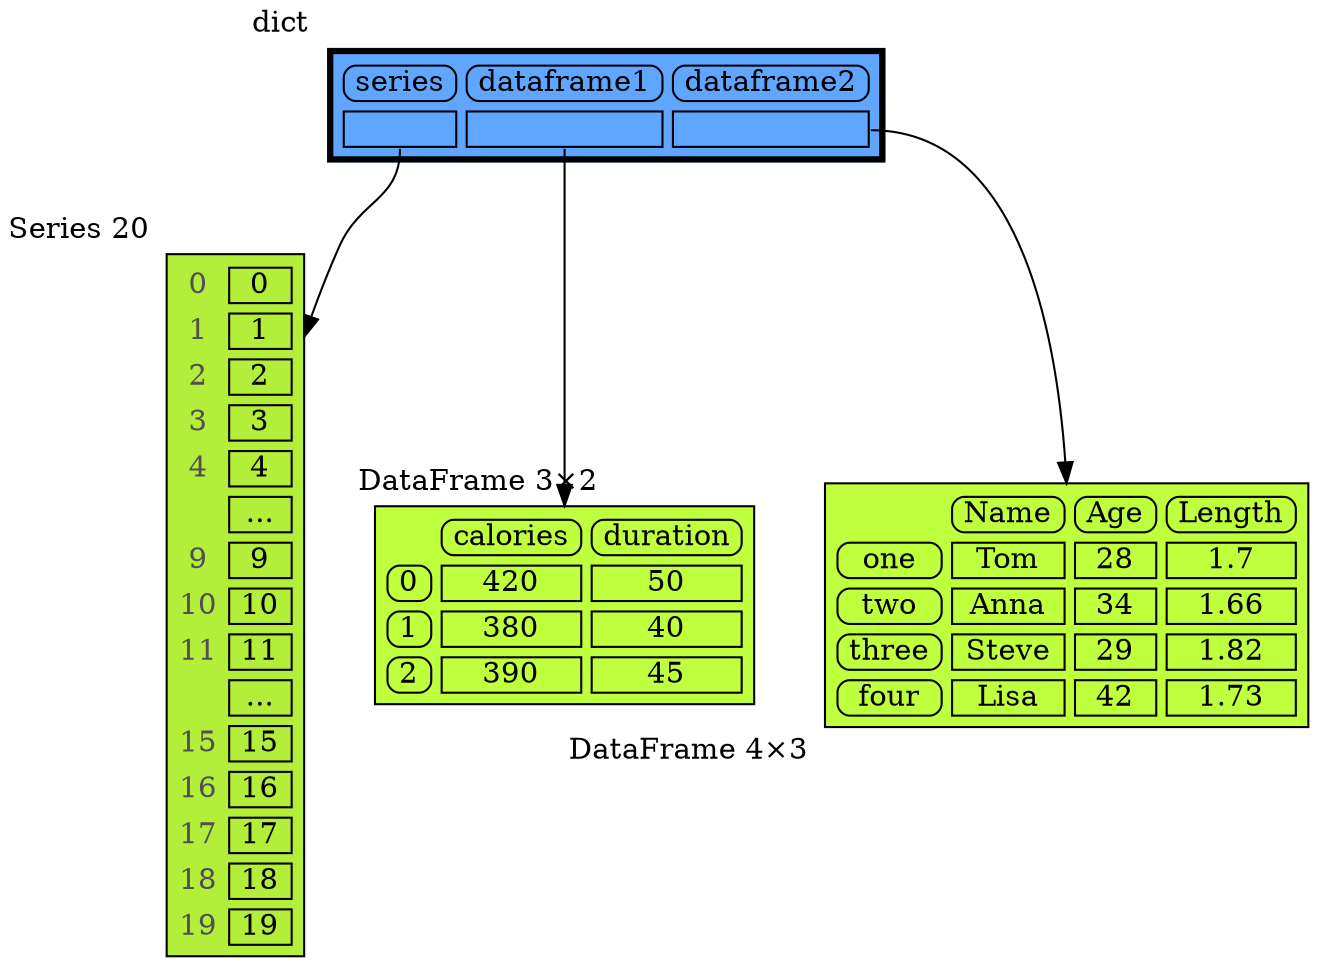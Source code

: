 digraph memory_graph {
	node [shape=plaintext]
	node123445393832416 [label=<
<TABLE BORDER="1" CELLBORDER="1" CELLSPACING="5" CELLPADDING="0" BGCOLOR="olivedrab2" PORT="table">
    <TR><TD BORDER="0"><font color="#505050">0</font></TD><TD BORDER="1"> 0 </TD></TR>
    <TR><TD BORDER="0"><font color="#505050">1</font></TD><TD BORDER="1"> 1 </TD></TR>
    <TR><TD BORDER="0"><font color="#505050">2</font></TD><TD BORDER="1"> 2 </TD></TR>
    <TR><TD BORDER="0"><font color="#505050">3</font></TD><TD BORDER="1"> 3 </TD></TR>
    <TR><TD BORDER="0"><font color="#505050">4</font></TD><TD BORDER="1"> 4 </TD></TR>
    <TR><TD BORDER="0">  </TD><TD BORDER="1" >...</TD></TR>
    <TR><TD BORDER="0"><font color="#505050">9</font></TD><TD BORDER="1"> 9 </TD></TR>
    <TR><TD BORDER="0"><font color="#505050">10</font></TD><TD BORDER="1"> 10 </TD></TR>
    <TR><TD BORDER="0"><font color="#505050">11</font></TD><TD BORDER="1"> 11 </TD></TR>
    <TR><TD BORDER="0">  </TD><TD BORDER="1" >...</TD></TR>
    <TR><TD BORDER="0"><font color="#505050">15</font></TD><TD BORDER="1"> 15 </TD></TR>
    <TR><TD BORDER="0"><font color="#505050">16</font></TD><TD BORDER="1"> 16 </TD></TR>
    <TR><TD BORDER="0"><font color="#505050">17</font></TD><TD BORDER="1"> 17 </TD></TR>
    <TR><TD BORDER="0"><font color="#505050">18</font></TD><TD BORDER="1"> 18 </TD></TR>
    <TR><TD BORDER="0"><font color="#505050">19</font></TD><TD BORDER="1"> 19 </TD></TR>
</TABLE>
> xlabel="Series 20"]
	node123445177198800 [label=<
<TABLE BORDER="1" CELLBORDER="1" CELLSPACING="5" CELLPADDING="0" BGCOLOR="olivedrab1" PORT="table">
    <TR><TD BORDER="0">  </TD><TD BORDER="1" STYLE="ROUNDED"> calories </TD><TD BORDER="1" STYLE="ROUNDED"> duration </TD></TR>
    <TR><TD BORDER="1" STYLE="ROUNDED"> 0 </TD><TD BORDER="1"> 420 </TD><TD BORDER="1"> 50 </TD></TR>
    <TR><TD BORDER="1" STYLE="ROUNDED"> 1 </TD><TD BORDER="1"> 380 </TD><TD BORDER="1"> 40 </TD></TR>
    <TR><TD BORDER="1" STYLE="ROUNDED"> 2 </TD><TD BORDER="1"> 390 </TD><TD BORDER="1"> 45 </TD></TR>
</TABLE>
> xlabel="DataFrame 3⨯2"]
	node123445343549152 [label=<
<TABLE BORDER="1" CELLBORDER="1" CELLSPACING="5" CELLPADDING="0" BGCOLOR="olivedrab1" PORT="table">
    <TR><TD BORDER="0">  </TD><TD BORDER="1" STYLE="ROUNDED"> Name </TD><TD BORDER="1" STYLE="ROUNDED"> Age </TD><TD BORDER="1" STYLE="ROUNDED"> Length </TD></TR>
    <TR><TD BORDER="1" STYLE="ROUNDED"> one </TD><TD BORDER="1"> Tom </TD><TD BORDER="1"> 28 </TD><TD BORDER="1"> 1.7 </TD></TR>
    <TR><TD BORDER="1" STYLE="ROUNDED"> two </TD><TD BORDER="1"> Anna </TD><TD BORDER="1"> 34 </TD><TD BORDER="1"> 1.66 </TD></TR>
    <TR><TD BORDER="1" STYLE="ROUNDED"> three </TD><TD BORDER="1"> Steve </TD><TD BORDER="1"> 29 </TD><TD BORDER="1"> 1.82 </TD></TR>
    <TR><TD BORDER="1" STYLE="ROUNDED"> four </TD><TD BORDER="1"> Lisa </TD><TD BORDER="1"> 42 </TD><TD BORDER="1"> 1.73 </TD></TR>
</TABLE>
> xlabel="DataFrame 4⨯3"]
	node123445403934400 [label=<
<TABLE BORDER="3" CELLBORDER="1" CELLSPACING="5" CELLPADDING="0" BGCOLOR="#60a5ff" PORT="table">
    <TR><TD BORDER="1" STYLE="ROUNDED"> series </TD><TD BORDER="1" STYLE="ROUNDED"> dataframe1 </TD><TD BORDER="1" STYLE="ROUNDED"> dataframe2 </TD></TR>
    <TR><TD BORDER="1" PORT="ref0"> </TD><TD BORDER="1" PORT="ref1"> </TD><TD BORDER="1" PORT="ref2"> </TD></TR>
</TABLE>
> xlabel=dict]
	node123445403934400:ref0 -> node123445393832416:table [style=solid]
	node123445403934400:ref1 -> node123445177198800:table [style=solid]
	node123445403934400:ref2 -> node123445343549152:table [style=solid]
subgraph { rank=same; node123445393832416 -> node123445177198800 -> node123445343549152[weight=10, style=invis]; }
}
